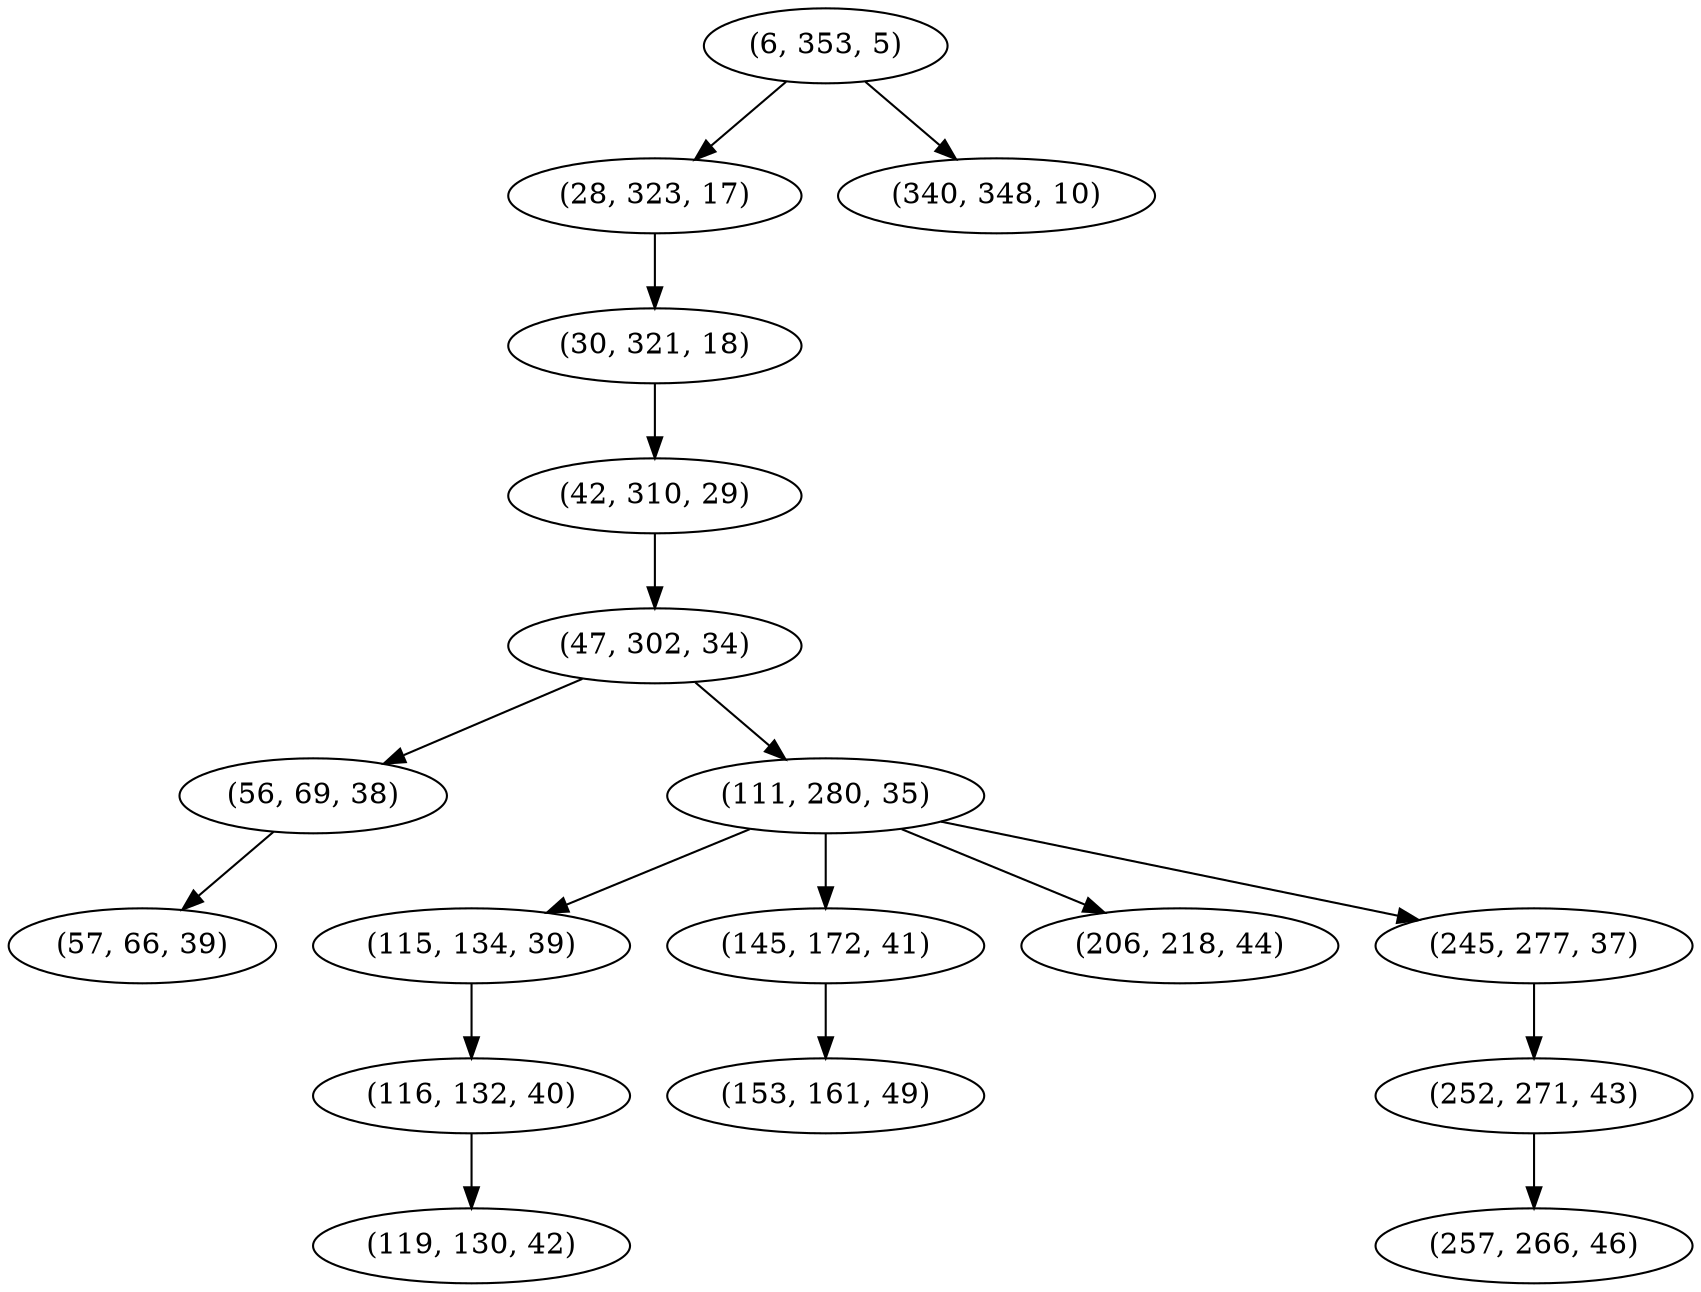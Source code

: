 digraph tree {
    "(6, 353, 5)";
    "(28, 323, 17)";
    "(30, 321, 18)";
    "(42, 310, 29)";
    "(47, 302, 34)";
    "(56, 69, 38)";
    "(57, 66, 39)";
    "(111, 280, 35)";
    "(115, 134, 39)";
    "(116, 132, 40)";
    "(119, 130, 42)";
    "(145, 172, 41)";
    "(153, 161, 49)";
    "(206, 218, 44)";
    "(245, 277, 37)";
    "(252, 271, 43)";
    "(257, 266, 46)";
    "(340, 348, 10)";
    "(6, 353, 5)" -> "(28, 323, 17)";
    "(6, 353, 5)" -> "(340, 348, 10)";
    "(28, 323, 17)" -> "(30, 321, 18)";
    "(30, 321, 18)" -> "(42, 310, 29)";
    "(42, 310, 29)" -> "(47, 302, 34)";
    "(47, 302, 34)" -> "(56, 69, 38)";
    "(47, 302, 34)" -> "(111, 280, 35)";
    "(56, 69, 38)" -> "(57, 66, 39)";
    "(111, 280, 35)" -> "(115, 134, 39)";
    "(111, 280, 35)" -> "(145, 172, 41)";
    "(111, 280, 35)" -> "(206, 218, 44)";
    "(111, 280, 35)" -> "(245, 277, 37)";
    "(115, 134, 39)" -> "(116, 132, 40)";
    "(116, 132, 40)" -> "(119, 130, 42)";
    "(145, 172, 41)" -> "(153, 161, 49)";
    "(245, 277, 37)" -> "(252, 271, 43)";
    "(252, 271, 43)" -> "(257, 266, 46)";
}
